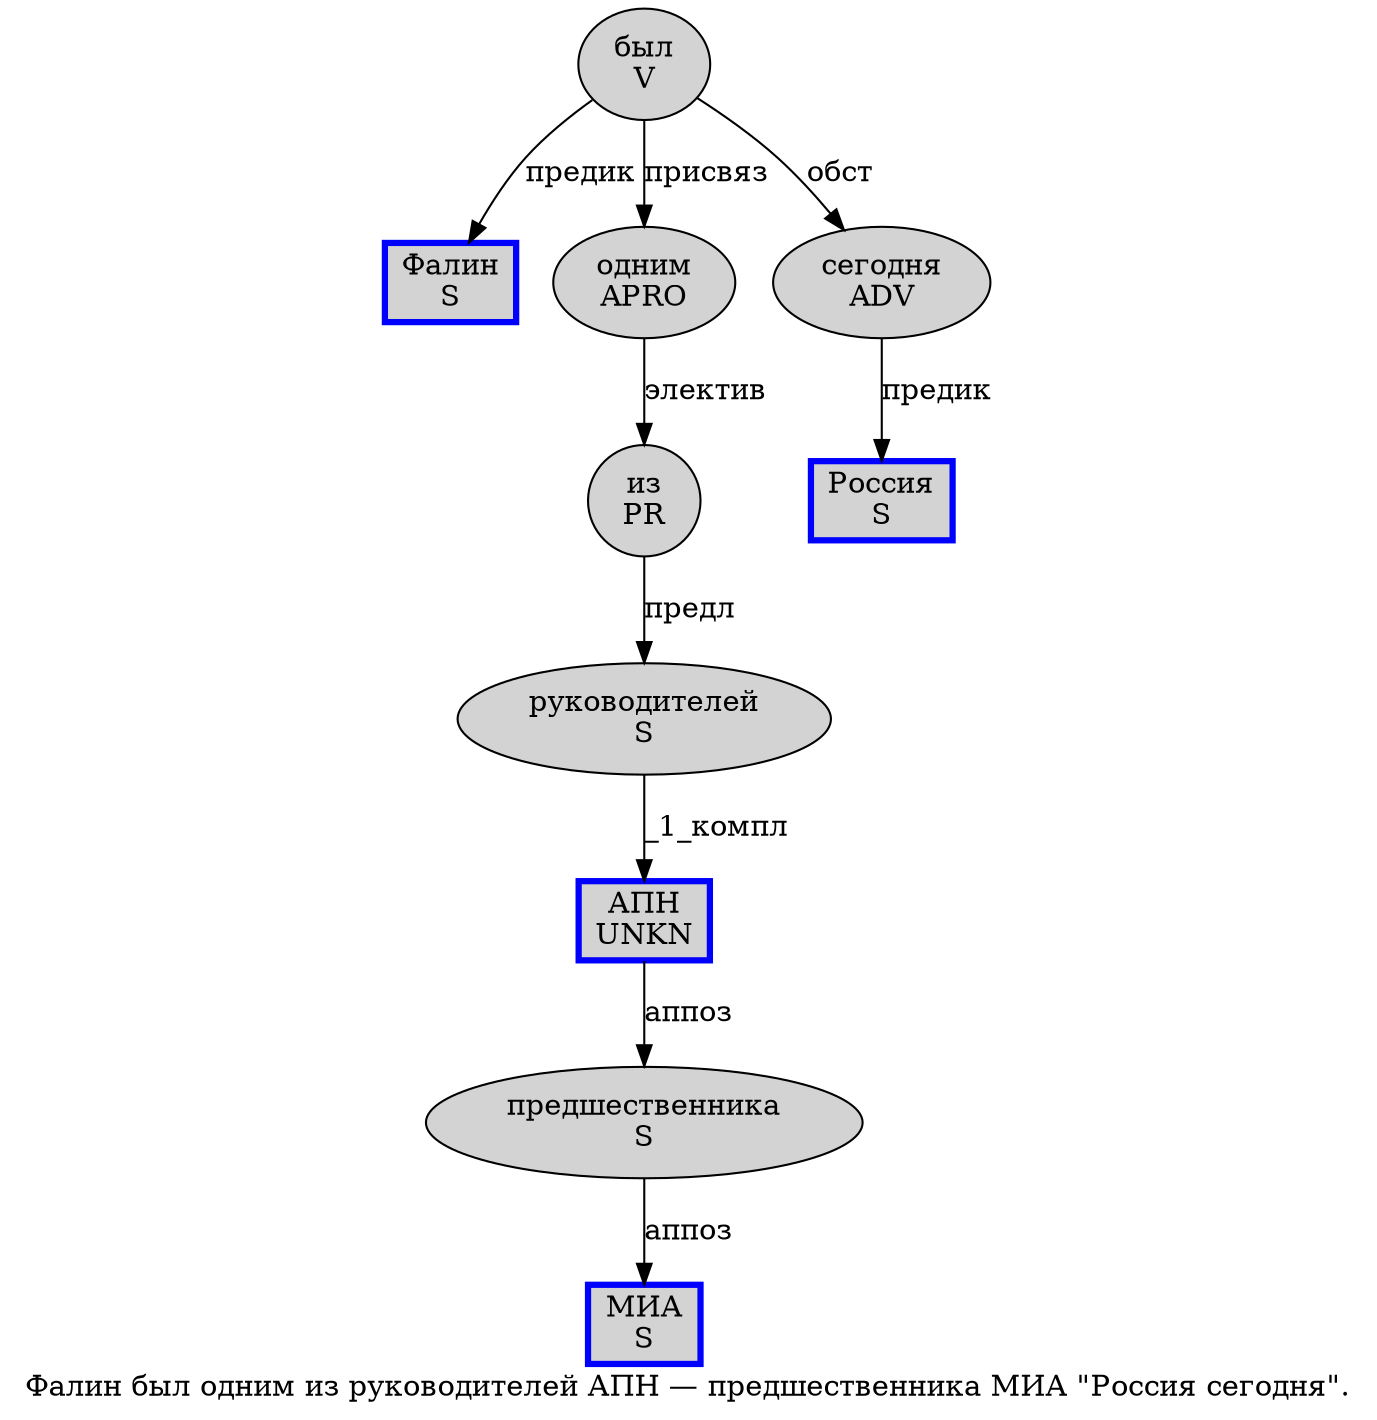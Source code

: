 digraph SENTENCE_437 {
	graph [label="Фалин был одним из руководителей АПН — предшественника МИА \"Россия сегодня\"."]
	node [style=filled]
		0 [label="Фалин
S" color=blue fillcolor=lightgray penwidth=3 shape=box]
		1 [label="был
V" color="" fillcolor=lightgray penwidth=1 shape=ellipse]
		2 [label="одним
APRO" color="" fillcolor=lightgray penwidth=1 shape=ellipse]
		3 [label="из
PR" color="" fillcolor=lightgray penwidth=1 shape=ellipse]
		4 [label="руководителей
S" color="" fillcolor=lightgray penwidth=1 shape=ellipse]
		5 [label="АПН
UNKN" color=blue fillcolor=lightgray penwidth=3 shape=box]
		7 [label="предшественника
S" color="" fillcolor=lightgray penwidth=1 shape=ellipse]
		8 [label="МИА
S" color=blue fillcolor=lightgray penwidth=3 shape=box]
		10 [label="Россия
S" color=blue fillcolor=lightgray penwidth=3 shape=box]
		11 [label="сегодня
ADV" color="" fillcolor=lightgray penwidth=1 shape=ellipse]
			1 -> 0 [label="предик"]
			1 -> 2 [label="присвяз"]
			1 -> 11 [label="обст"]
			5 -> 7 [label="аппоз"]
			2 -> 3 [label="электив"]
			4 -> 5 [label="_1_компл"]
			7 -> 8 [label="аппоз"]
			11 -> 10 [label="предик"]
			3 -> 4 [label="предл"]
}